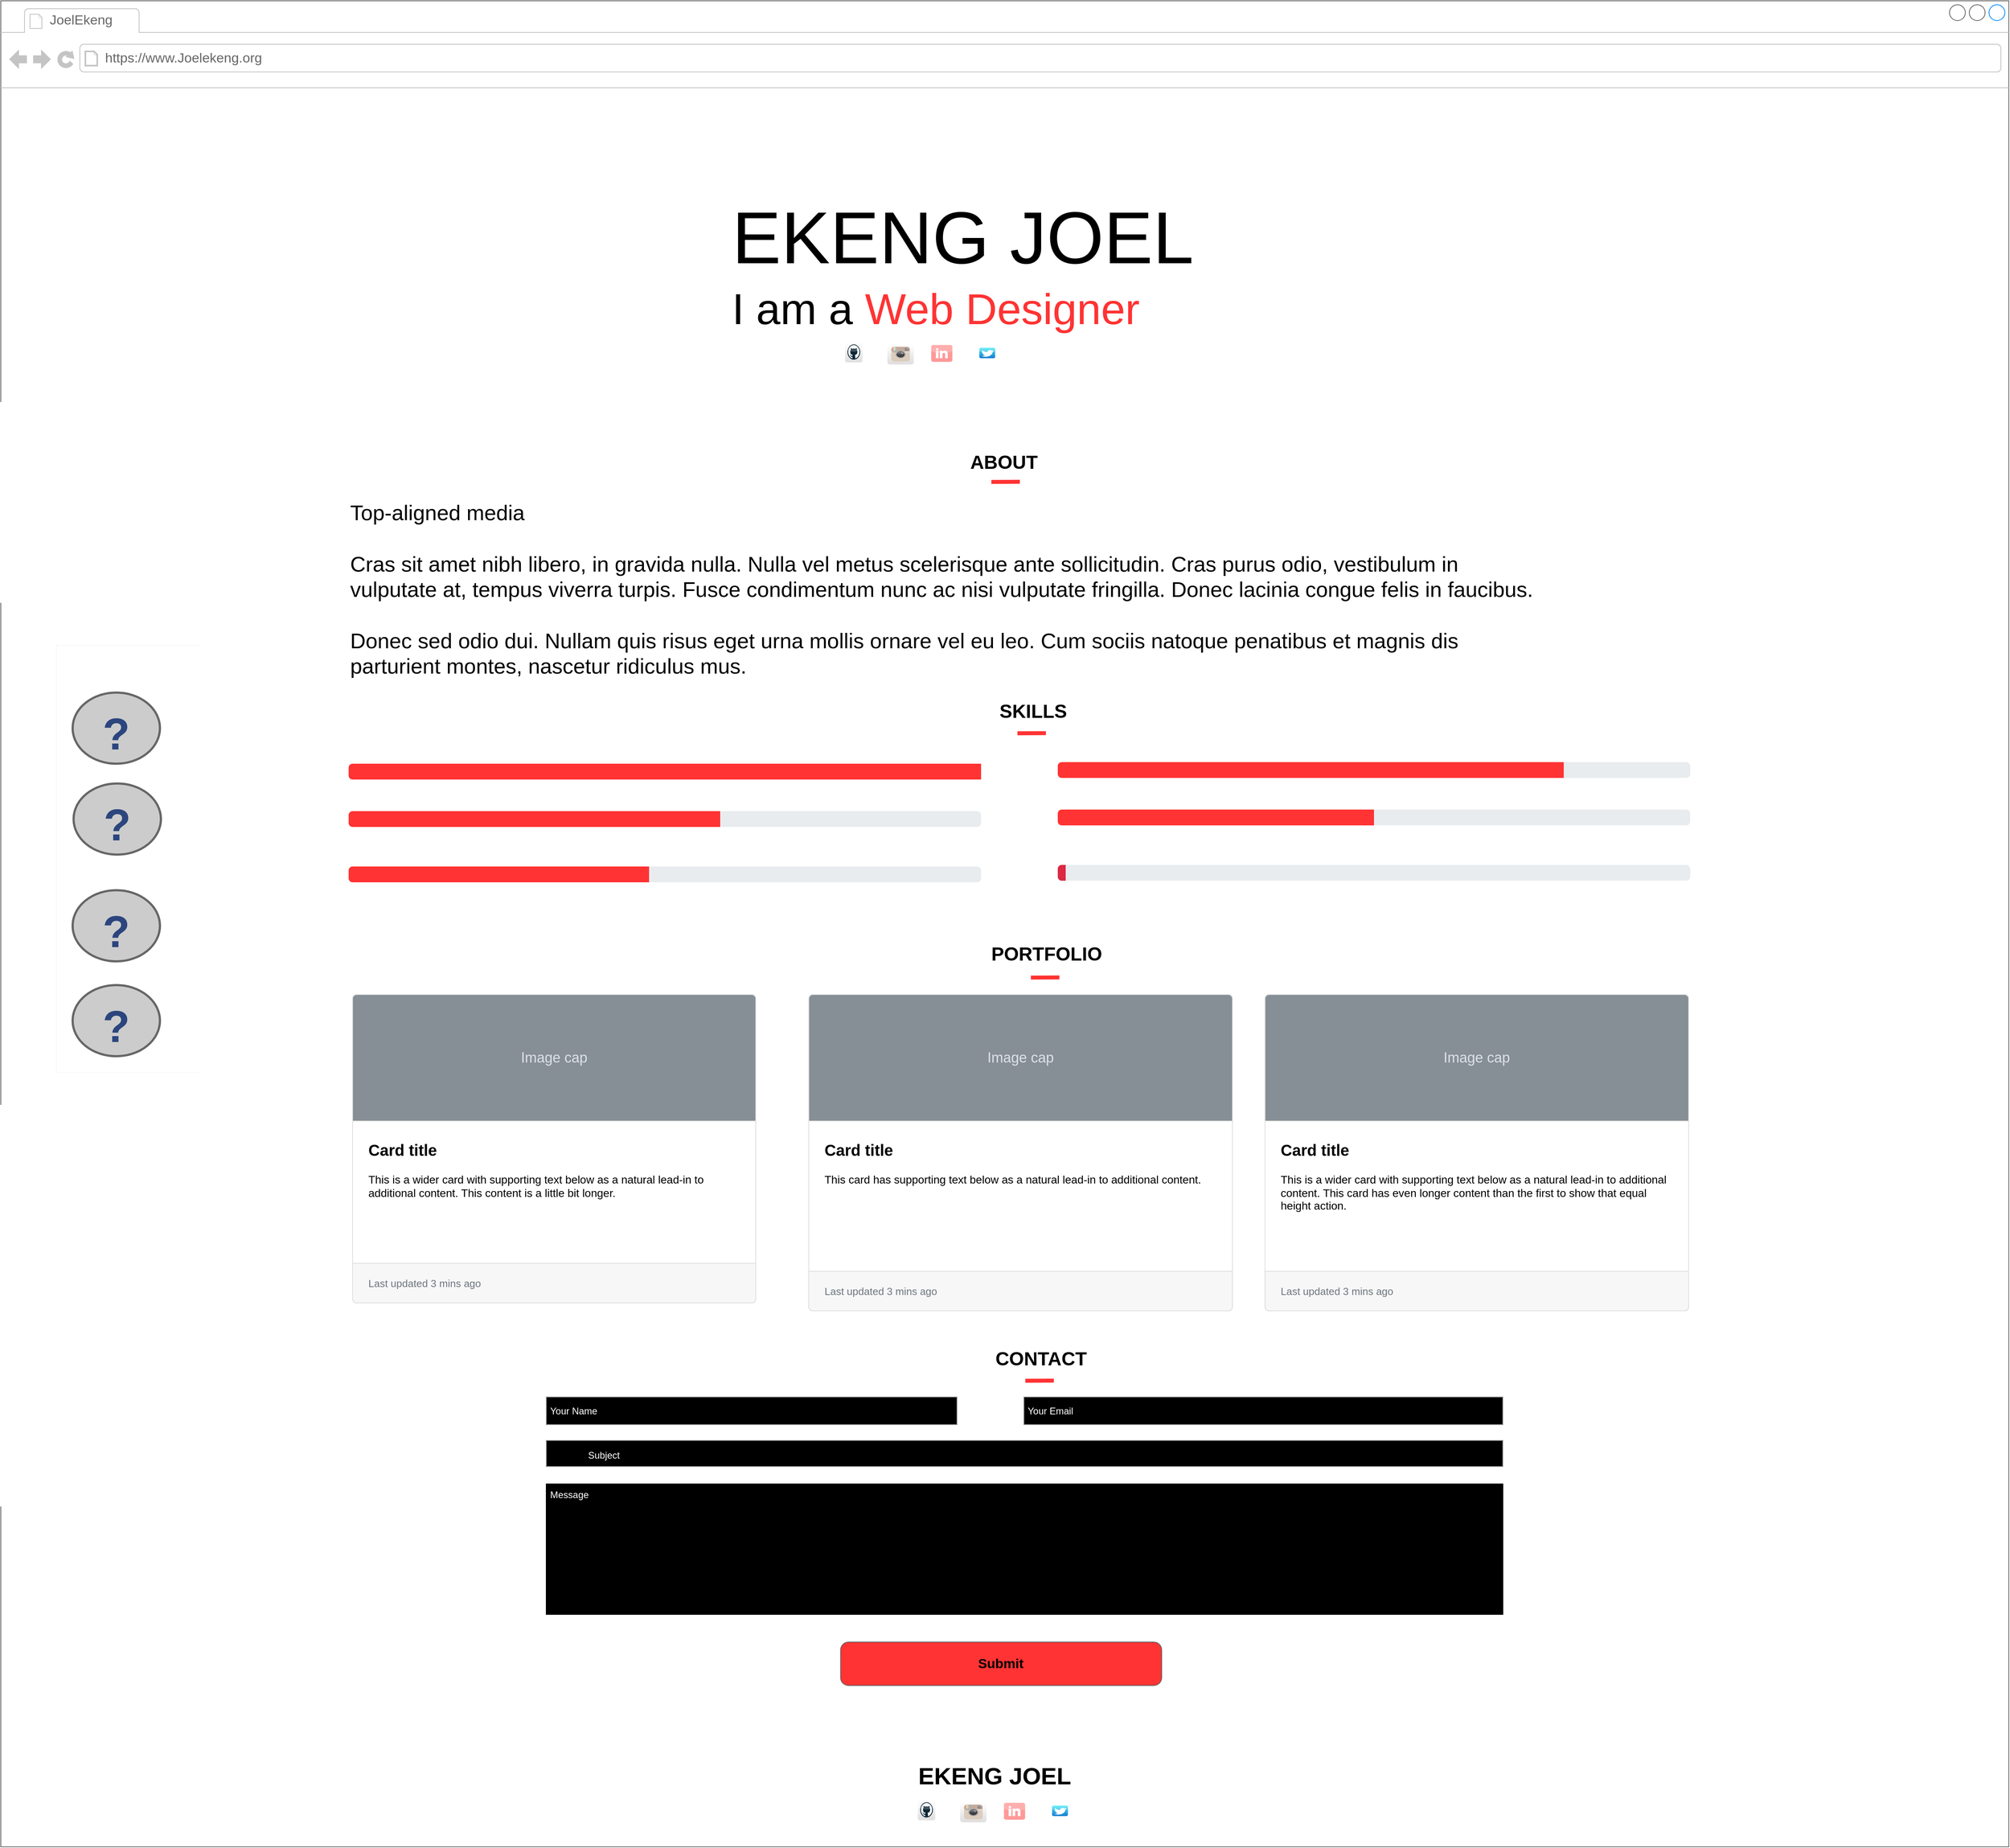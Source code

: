 <mxfile version="22.0.6" type="google">
  <diagram name="Page-1" id="DUGuRNqGc-olrx1Hr31M">
    <mxGraphModel grid="1" page="1" gridSize="10" guides="1" tooltips="1" connect="1" arrows="1" fold="1" pageScale="1" pageWidth="826" pageHeight="1169" math="0" shadow="0">
      <root>
        <mxCell id="0" />
        <mxCell id="1" parent="0" />
        <mxCell id="xPx_GB9aNfZapP-EF7P2-1" value="" style="strokeWidth=1;shadow=0;dashed=0;align=right;html=1;shape=mxgraph.mockup.containers.browserWindow;rSize=0;strokeColor=#666666;strokeColor2=#008cff;strokeColor3=#c4c4c4;mainText=,;recursiveResize=0;movable=0;resizable=0;rotatable=0;deletable=0;editable=0;locked=1;connectable=0;fontStyle=0;container=0;" vertex="1" parent="1">
          <mxGeometry x="-440" y="5" width="2540" height="2335" as="geometry" />
        </mxCell>
        <mxCell id="xPx_GB9aNfZapP-EF7P2-2" value="JoelEkeng" style="strokeWidth=1;shadow=0;dashed=0;align=center;html=1;shape=mxgraph.mockup.containers.anchor;fontSize=17;fontColor=#666666;align=left;whiteSpace=wrap;" vertex="1" parent="1">
          <mxGeometry x="-380" y="17" width="110" height="26" as="geometry" />
        </mxCell>
        <mxCell id="xPx_GB9aNfZapP-EF7P2-3" value="https://www.Joelekeng.org" style="strokeWidth=1;shadow=0;dashed=0;align=center;html=1;shape=mxgraph.mockup.containers.anchor;rSize=0;fontSize=17;fontColor=#666666;align=left;" vertex="1" parent="1">
          <mxGeometry x="-310" y="65" width="250" height="26" as="geometry" />
        </mxCell>
        <mxCell id="xPx_GB9aNfZapP-EF7P2-4" value="" style="strokeWidth=0;shadow=0;dashed=0;align=center;html=1;shape=mxgraph.mockup.containers.rrect;rSize=0;strokeColor=#666666;" vertex="1" parent="1">
          <mxGeometry x="-370" y="820" width="270" height="540" as="geometry" />
        </mxCell>
        <mxCell id="xPx_GB9aNfZapP-EF7P2-203" value="" style="verticalLabelPosition=bottom;shadow=0;dashed=0;align=center;html=1;verticalAlign=top;strokeWidth=1;shape=mxgraph.mockup.misc.help_icon;fontSize=16;" vertex="1" parent="xPx_GB9aNfZapP-EF7P2-4">
          <mxGeometry x="20.864" y="60" width="110.455" height="90" as="geometry" />
        </mxCell>
        <mxCell id="xPx_GB9aNfZapP-EF7P2-204" value="" style="verticalLabelPosition=bottom;shadow=0;dashed=0;align=center;html=1;verticalAlign=top;strokeWidth=1;shape=mxgraph.mockup.misc.help_icon;fontSize=16;" vertex="1" parent="xPx_GB9aNfZapP-EF7P2-4">
          <mxGeometry x="22.091" y="175" width="110.455" height="90" as="geometry" />
        </mxCell>
        <mxCell id="xPx_GB9aNfZapP-EF7P2-205" value="" style="verticalLabelPosition=bottom;shadow=0;dashed=0;align=center;html=1;verticalAlign=top;strokeWidth=1;shape=mxgraph.mockup.misc.help_icon;fontSize=16;" vertex="1" parent="xPx_GB9aNfZapP-EF7P2-4">
          <mxGeometry x="20.864" y="310" width="110.455" height="90" as="geometry" />
        </mxCell>
        <mxCell id="xPx_GB9aNfZapP-EF7P2-206" value="" style="verticalLabelPosition=bottom;shadow=0;dashed=0;align=center;html=1;verticalAlign=top;strokeWidth=1;shape=mxgraph.mockup.misc.help_icon;fontSize=16;" vertex="1" parent="xPx_GB9aNfZapP-EF7P2-4">
          <mxGeometry x="20.864" y="430" width="110.455" height="90" as="geometry" />
        </mxCell>
        <mxCell id="xPx_GB9aNfZapP-EF7P2-56" value="&lt;font size=&quot;1&quot; color=&quot;#000000&quot;&gt;&lt;b style=&quot;font-size: 30px;&quot;&gt;EKENG JOEL&lt;/b&gt;&lt;/font&gt;" style="strokeWidth=1;shadow=0;dashed=0;align=center;html=1;shape=mxgraph.mockup.forms.anchor;align=right;spacingRight=2;fontColor=#666666;" vertex="1" parent="1">
          <mxGeometry x="913" y="2241" width="4" height="18" as="geometry" />
        </mxCell>
        <mxCell id="xPx_GB9aNfZapP-EF7P2-84" value="" style="group" connectable="0" vertex="1" parent="1">
          <mxGeometry x="720" y="2280" width="270" height="29" as="geometry" />
        </mxCell>
        <mxCell id="xPx_GB9aNfZapP-EF7P2-41" value="" style="dashed=0;outlineConnect=0;html=1;align=center;labelPosition=center;verticalLabelPosition=bottom;verticalAlign=top;shape=mxgraph.webicons.twitter;fillColor=#49EAF7;gradientColor=#137BD0" vertex="1" parent="xPx_GB9aNfZapP-EF7P2-84">
          <mxGeometry x="169.759" y="7.91" width="20.05" height="13.182" as="geometry" />
        </mxCell>
        <mxCell id="xPx_GB9aNfZapP-EF7P2-40" value="" style="dashed=0;outlineConnect=0;html=1;align=center;labelPosition=center;verticalLabelPosition=bottom;verticalAlign=top;shape=mxgraph.webicons.instagram;gradientColor=#DFDEDE;movable=1;resizable=1;rotatable=1;deletable=1;editable=1;locked=0;connectable=1;" vertex="1" parent="xPx_GB9aNfZapP-EF7P2-84">
          <mxGeometry x="53.465" y="2.636" width="33.416" height="26.364" as="geometry" />
        </mxCell>
        <mxCell id="xPx_GB9aNfZapP-EF7P2-42" value="" style="dashed=0;outlineConnect=0;html=1;align=center;labelPosition=center;verticalLabelPosition=bottom;verticalAlign=top;shape=mxgraph.webicons.linkedin;fillColor=#FF9999;gradientColor=none;fontColor=#000000;" vertex="1" parent="xPx_GB9aNfZapP-EF7P2-84">
          <mxGeometry x="108.936" y="4.35" width="26.733" height="21.355" as="geometry" />
        </mxCell>
        <mxCell id="xPx_GB9aNfZapP-EF7P2-39" value="" style="dashed=0;outlineConnect=0;html=1;align=center;labelPosition=center;verticalLabelPosition=bottom;verticalAlign=top;shape=mxgraph.webicons.github;gradientColor=#DFDEDE" vertex="1" parent="xPx_GB9aNfZapP-EF7P2-84">
          <mxGeometry width="22.054" height="26.364" as="geometry" />
        </mxCell>
        <mxCell id="xPx_GB9aNfZapP-EF7P2-99" value="" style="group" connectable="0" vertex="1" parent="1">
          <mxGeometry x="646" y="519" width="376" height="95" as="geometry" />
        </mxCell>
        <mxCell id="xPx_GB9aNfZapP-EF7P2-100" value="&lt;span style=&quot;font-size: 24px;&quot;&gt;ABOUT&lt;/span&gt;" style="text;strokeColor=none;align=center;fillColor=none;html=1;verticalAlign=middle;whiteSpace=wrap;rounded=0;fontStyle=1" vertex="1" parent="xPx_GB9aNfZapP-EF7P2-99">
          <mxGeometry x="-5" y="27" width="376" height="85" as="geometry" />
        </mxCell>
        <mxCell id="xPx_GB9aNfZapP-EF7P2-101" value="" style="group" connectable="0" vertex="1" parent="xPx_GB9aNfZapP-EF7P2-99">
          <mxGeometry x="109.0" y="94" width="156.0" height="1" as="geometry" />
        </mxCell>
        <mxCell id="xPx_GB9aNfZapP-EF7P2-102" value="" style="endArrow=none;html=1;rounded=0;entryX=0.22;entryY=0.307;entryDx=0;entryDy=0;entryPerimeter=0;strokeWidth=5;fillColor=#f8cecc;strokeColor=#FF3333;" edge="1" parent="xPx_GB9aNfZapP-EF7P2-101">
          <mxGeometry width="50" height="50" relative="1" as="geometry">
            <mxPoint x="155.7" as="sourcePoint" />
            <mxPoint y="0.845" as="targetPoint" />
          </mxGeometry>
        </mxCell>
        <mxCell id="xPx_GB9aNfZapP-EF7P2-103" value="" style="endArrow=none;html=1;rounded=0;strokeWidth=6;strokeColor=#ffffff;" edge="1" parent="xPx_GB9aNfZapP-EF7P2-101">
          <mxGeometry width="50" height="50" relative="1" as="geometry">
            <mxPoint x="3.411e-13" y="1" as="sourcePoint" />
            <mxPoint x="58.0" y="1" as="targetPoint" />
          </mxGeometry>
        </mxCell>
        <mxCell id="xPx_GB9aNfZapP-EF7P2-104" value="" style="endArrow=none;html=1;rounded=0;strokeWidth=6;strokeColor=#FFFFFF;" edge="1" parent="xPx_GB9aNfZapP-EF7P2-101">
          <mxGeometry width="50" height="50" relative="1" as="geometry">
            <mxPoint x="94.0" as="sourcePoint" />
            <mxPoint x="156.0" as="targetPoint" />
          </mxGeometry>
        </mxCell>
        <mxCell id="xPx_GB9aNfZapP-EF7P2-105" value="" style="group" connectable="0" vertex="1" parent="1">
          <mxGeometry x="250" y="1771" width="1210" height="365" as="geometry" />
        </mxCell>
        <mxCell id="xPx_GB9aNfZapP-EF7P2-20" value="&lt;font color=&quot;#ffffff&quot;&gt;Message&lt;/font&gt;" style="strokeWidth=1;shadow=0;dashed=0;align=center;html=1;shape=mxgraph.mockup.forms.rrect;rSize=0;align=left;spacingLeft=3;verticalAlign=top;whiteSpace=wrap;fillColor=#000000;" vertex="1" parent="xPx_GB9aNfZapP-EF7P2-105">
          <mxGeometry y="110" width="1210" height="165" as="geometry" />
        </mxCell>
        <mxCell id="xPx_GB9aNfZapP-EF7P2-19" value="" style="strokeWidth=1;shadow=0;dashed=0;align=center;html=1;shape=mxgraph.mockup.forms.rrect;fillColor=#000000;rSize=0;fontColor=#666666;align=left;spacingLeft=3;strokeColor=#999999;movable=1;resizable=1;rotatable=1;deletable=1;editable=1;locked=0;connectable=1;" vertex="1" parent="xPx_GB9aNfZapP-EF7P2-105">
          <mxGeometry y="55" width="1210" height="33" as="geometry" />
        </mxCell>
        <mxCell id="xPx_GB9aNfZapP-EF7P2-21" value="&lt;font color=&quot;#ffffff&quot;&gt;Subject&lt;/font&gt;" style="strokeWidth=1;shadow=0;dashed=0;align=center;html=1;shape=mxgraph.mockup.forms.anchor;align=right;spacingRight=2;fontColor=#666666;" vertex="1" parent="xPx_GB9aNfZapP-EF7P2-105">
          <mxGeometry x="11.846" y="65" width="84.615" height="18" as="geometry" />
        </mxCell>
        <mxCell id="xPx_GB9aNfZapP-EF7P2-15" value="&lt;font color=&quot;#ffffff&quot;&gt;Your Email&lt;/font&gt;" style="strokeWidth=1;shadow=0;dashed=0;align=center;html=1;shape=mxgraph.mockup.forms.rrect;fillColor=#000000;rSize=0;fontColor=#666666;align=left;spacingLeft=3;strokeColor=#999999;" vertex="1" parent="xPx_GB9aNfZapP-EF7P2-105">
          <mxGeometry x="604.154" width="605.846" height="35" as="geometry" />
        </mxCell>
        <mxCell id="xPx_GB9aNfZapP-EF7P2-13" value="&lt;font color=&quot;#ffffff&quot;&gt;Your Name&lt;/font&gt;" style="strokeWidth=1;shadow=0;dashed=0;align=center;html=1;shape=mxgraph.mockup.forms.rrect;fillColor=#000000;rSize=0;fontColor=#666666;align=left;spacingLeft=3;strokeColor=#999999;" vertex="1" parent="xPx_GB9aNfZapP-EF7P2-105">
          <mxGeometry width="519.538" height="35" as="geometry" />
        </mxCell>
        <mxCell id="xPx_GB9aNfZapP-EF7P2-43" value="Submit" style="strokeWidth=1;shadow=0;dashed=0;align=center;html=1;shape=mxgraph.mockup.buttons.button;strokeColor=#666666;fontColor=#000000;mainText=;buttonStyle=round;fontSize=17;fontStyle=1;fillColor=#FF3333;whiteSpace=wrap;" vertex="1" parent="xPx_GB9aNfZapP-EF7P2-105">
          <mxGeometry x="372.308" y="310" width="406.154" height="55" as="geometry" />
        </mxCell>
        <mxCell id="xPx_GB9aNfZapP-EF7P2-186" value="" style="group" connectable="0" vertex="1" parent="1">
          <mxGeometry y="970" width="800" height="150" as="geometry" />
        </mxCell>
        <mxCell id="xPx_GB9aNfZapP-EF7P2-174" value="" style="html=1;shadow=0;dashed=0;shape=mxgraph.bootstrap.rrect;rSize=5;fillColor=#E9ECEF;strokeColor=none;fontSize=16;" vertex="1" parent="xPx_GB9aNfZapP-EF7P2-186">
          <mxGeometry y="60" width="800" height="20" as="geometry" />
        </mxCell>
        <mxCell id="xPx_GB9aNfZapP-EF7P2-175" value="" style="html=1;shadow=0;dashed=0;shape=mxgraph.bootstrap.leftButton;rSize=5;fillColor=#FF3333;strokeColor=none;resizeHeight=1;fontSize=16;" vertex="1" parent="xPx_GB9aNfZapP-EF7P2-174">
          <mxGeometry width="470" height="20" relative="1" as="geometry" />
        </mxCell>
        <mxCell id="xPx_GB9aNfZapP-EF7P2-184" value="" style="html=1;shadow=0;dashed=0;shape=mxgraph.bootstrap.rrect;rSize=5;fillColor=#E9ECEF;strokeColor=none;fontSize=16;" vertex="1" parent="xPx_GB9aNfZapP-EF7P2-186">
          <mxGeometry width="800" height="20" as="geometry" />
        </mxCell>
        <mxCell id="xPx_GB9aNfZapP-EF7P2-185" value="" style="html=1;shadow=0;dashed=0;shape=mxgraph.bootstrap.leftButton;rSize=5;fillColor=#FF3333;strokeColor=none;resizeHeight=1;fontSize=16;" vertex="1" parent="xPx_GB9aNfZapP-EF7P2-184">
          <mxGeometry width="800" height="20" relative="1" as="geometry" />
        </mxCell>
        <mxCell id="xPx_GB9aNfZapP-EF7P2-176" value="" style="html=1;shadow=0;dashed=0;shape=mxgraph.bootstrap.rrect;rSize=5;fillColor=#E9ECEF;strokeColor=none;fontSize=16;" vertex="1" parent="xPx_GB9aNfZapP-EF7P2-186">
          <mxGeometry y="130" width="800" height="20" as="geometry" />
        </mxCell>
        <mxCell id="xPx_GB9aNfZapP-EF7P2-177" value="" style="html=1;shadow=0;dashed=0;shape=mxgraph.bootstrap.leftButton;rSize=5;fillColor=#FF3333;strokeColor=none;resizeHeight=1;fontSize=16;" vertex="1" parent="xPx_GB9aNfZapP-EF7P2-176">
          <mxGeometry width="380" height="20" relative="1" as="geometry">
            <mxPoint as="offset" />
          </mxGeometry>
        </mxCell>
        <mxCell id="xPx_GB9aNfZapP-EF7P2-187" value="" style="group" connectable="0" vertex="1" parent="1">
          <mxGeometry x="897" y="968" width="806" height="150" as="geometry" />
        </mxCell>
        <mxCell id="xPx_GB9aNfZapP-EF7P2-188" value="" style="html=1;shadow=0;dashed=0;shape=mxgraph.bootstrap.rrect;rSize=5;fillColor=#E9ECEF;strokeColor=none;fontSize=16;" vertex="1" parent="xPx_GB9aNfZapP-EF7P2-187">
          <mxGeometry y="60" width="800" height="20" as="geometry" />
        </mxCell>
        <mxCell id="xPx_GB9aNfZapP-EF7P2-189" value="" style="html=1;shadow=0;dashed=0;shape=mxgraph.bootstrap.leftButton;rSize=5;fillColor=#FF3333;strokeColor=none;resizeHeight=1;fontSize=16;" vertex="1" parent="xPx_GB9aNfZapP-EF7P2-188">
          <mxGeometry width="400" height="20" relative="1" as="geometry" />
        </mxCell>
        <mxCell id="xPx_GB9aNfZapP-EF7P2-190" value="" style="html=1;shadow=0;dashed=0;shape=mxgraph.bootstrap.rrect;rSize=5;fillColor=#E9ECEF;strokeColor=none;fontSize=16;" vertex="1" parent="xPx_GB9aNfZapP-EF7P2-187">
          <mxGeometry width="800" height="20" as="geometry" />
        </mxCell>
        <mxCell id="xPx_GB9aNfZapP-EF7P2-191" value="" style="html=1;shadow=0;dashed=0;shape=mxgraph.bootstrap.leftButton;rSize=5;fillColor=#FF3333;strokeColor=none;resizeHeight=1;fontSize=16;" vertex="1" parent="xPx_GB9aNfZapP-EF7P2-190">
          <mxGeometry width="640" height="20" relative="1" as="geometry" />
        </mxCell>
        <mxCell id="xPx_GB9aNfZapP-EF7P2-192" value="" style="html=1;shadow=0;dashed=0;shape=mxgraph.bootstrap.rrect;rSize=5;fillColor=#E9ECEF;strokeColor=none;fontSize=16;" vertex="1" parent="xPx_GB9aNfZapP-EF7P2-187">
          <mxGeometry y="130" width="800" height="20" as="geometry" />
        </mxCell>
        <mxCell id="xPx_GB9aNfZapP-EF7P2-193" value="" style="html=1;shadow=0;dashed=0;shape=mxgraph.bootstrap.leftButton;rSize=5;fillColor=#DB2843;strokeColor=none;resizeHeight=1;fontSize=16;" vertex="1" parent="xPx_GB9aNfZapP-EF7P2-192">
          <mxGeometry width="10" height="20" relative="1" as="geometry">
            <mxPoint as="offset" />
          </mxGeometry>
        </mxCell>
        <mxCell id="xPx_GB9aNfZapP-EF7P2-194" value="" style="group" connectable="0" vertex="1" parent="1">
          <mxGeometry x="715" y="1262" width="980" height="400" as="geometry" />
        </mxCell>
        <mxCell id="xPx_GB9aNfZapP-EF7P2-195" value="" style="group" connectable="0" vertex="1" parent="xPx_GB9aNfZapP-EF7P2-194">
          <mxGeometry x="-280" width="1260" height="400" as="geometry" />
        </mxCell>
        <mxCell id="xPx_GB9aNfZapP-EF7P2-196" value="" style="group" connectable="0" vertex="1" parent="xPx_GB9aNfZapP-EF7P2-195">
          <mxGeometry width="1260" height="400" as="geometry" />
        </mxCell>
        <mxCell id="xPx_GB9aNfZapP-EF7P2-197" value="" style="group" connectable="0" vertex="1" parent="xPx_GB9aNfZapP-EF7P2-196">
          <mxGeometry x="-430" width="1690" height="400" as="geometry" />
        </mxCell>
        <mxCell id="xPx_GB9aNfZapP-EF7P2-149" value="&lt;b&gt;&lt;font style=&quot;font-size: 20px&quot;&gt;Card title&lt;/font&gt;&lt;/b&gt;&lt;br&gt;&lt;br&gt;This is a wider card with supporting text below as a natural lead-in to additional content. This content is a little bit longer." style="html=1;shadow=0;dashed=0;shape=mxgraph.bootstrap.rrect;rSize=5;strokeColor=#DFDFDF;html=1;whiteSpace=wrap;fillColor=#ffffff;fontColor=#000000;verticalAlign=top;align=left;spacing=20;spacingBottom=0;fontSize=14;spacingTop=160;" vertex="1" parent="xPx_GB9aNfZapP-EF7P2-197">
          <mxGeometry width="510" height="390" relative="1" as="geometry">
            <mxPoint as="offset" />
          </mxGeometry>
        </mxCell>
        <mxCell id="xPx_GB9aNfZapP-EF7P2-150" value="Image cap" style="html=1;shadow=0;dashed=0;shape=mxgraph.bootstrap.topButton;rSize=5;perimeter=none;whiteSpace=wrap;fillColor=#868E96;strokeColor=#DFDFDF;fontColor=#DEE2E6;resizeWidth=1;fontSize=18;" vertex="1" parent="xPx_GB9aNfZapP-EF7P2-149">
          <mxGeometry width="510.0" height="160" relative="1" as="geometry" />
        </mxCell>
        <mxCell id="xPx_GB9aNfZapP-EF7P2-151" value="Last updated 3 mins ago" style="html=1;shadow=0;dashed=0;shape=mxgraph.bootstrap.bottomButton;rSize=5;perimeter=none;whiteSpace=wrap;fillColor=#F7F7F7;strokeColor=#DFDFDF;fontColor=#6C767D;resizeWidth=1;fontSize=13;align=left;spacing=20;" vertex="1" parent="xPx_GB9aNfZapP-EF7P2-149">
          <mxGeometry y="1" width="510.0" height="50" relative="1" as="geometry">
            <mxPoint y="-50" as="offset" />
          </mxGeometry>
        </mxCell>
        <mxCell id="xPx_GB9aNfZapP-EF7P2-152" value="&lt;b&gt;&lt;font style=&quot;font-size: 20px&quot;&gt;Card title&lt;/font&gt;&lt;/b&gt;&lt;br&gt;&lt;br&gt;This card has supporting text below as a natural lead-in to additional content." style="html=1;shadow=0;dashed=0;shape=mxgraph.bootstrap.rrect;rSize=5;strokeColor=#DFDFDF;html=1;whiteSpace=wrap;fillColor=#ffffff;fontColor=#000000;verticalAlign=top;align=left;spacing=20;spacingBottom=0;fontSize=14;spacingTop=160;" vertex="1" parent="xPx_GB9aNfZapP-EF7P2-197">
          <mxGeometry x="577.073" width="535.854" height="400" as="geometry" />
        </mxCell>
        <mxCell id="xPx_GB9aNfZapP-EF7P2-153" value="Image cap" style="html=1;shadow=0;dashed=0;shape=mxgraph.bootstrap.topButton;rSize=5;perimeter=none;whiteSpace=wrap;fillColor=#868E96;strokeColor=#DFDFDF;fontColor=#DEE2E6;resizeWidth=1;fontSize=18;" vertex="1" parent="xPx_GB9aNfZapP-EF7P2-152">
          <mxGeometry width="535.854" height="160" relative="1" as="geometry" />
        </mxCell>
        <mxCell id="xPx_GB9aNfZapP-EF7P2-154" value="Last updated 3 mins ago" style="html=1;shadow=0;dashed=0;shape=mxgraph.bootstrap.bottomButton;rSize=5;perimeter=none;whiteSpace=wrap;fillColor=#F7F7F7;strokeColor=#DFDFDF;fontColor=#6C767D;resizeWidth=1;fontSize=13;align=left;spacing=20;" vertex="1" parent="xPx_GB9aNfZapP-EF7P2-152">
          <mxGeometry y="1" width="535.854" height="50" relative="1" as="geometry">
            <mxPoint y="-50" as="offset" />
          </mxGeometry>
        </mxCell>
        <mxCell id="xPx_GB9aNfZapP-EF7P2-155" value="&lt;b&gt;&lt;font style=&quot;font-size: 20px&quot;&gt;Card title&lt;/font&gt;&lt;/b&gt;&lt;br&gt;&lt;br&gt;This is a wider card with supporting text below as a natural lead-in to additional content. This card has even longer content than the first to show that equal height action." style="html=1;shadow=0;dashed=0;shape=mxgraph.bootstrap.rrect;rSize=5;strokeColor=#DFDFDF;html=1;whiteSpace=wrap;fillColor=#ffffff;fontColor=#000000;verticalAlign=top;align=left;spacing=20;spacingBottom=0;fontSize=14;spacingTop=160;" vertex="1" parent="xPx_GB9aNfZapP-EF7P2-197">
          <mxGeometry x="1154.146" width="535.854" height="400" as="geometry" />
        </mxCell>
        <mxCell id="xPx_GB9aNfZapP-EF7P2-156" value="Image cap" style="html=1;shadow=0;dashed=0;shape=mxgraph.bootstrap.topButton;rSize=5;perimeter=none;whiteSpace=wrap;fillColor=#868E96;strokeColor=#DFDFDF;fontColor=#DEE2E6;resizeWidth=1;fontSize=18;" vertex="1" parent="xPx_GB9aNfZapP-EF7P2-155">
          <mxGeometry width="535.854" height="160" relative="1" as="geometry" />
        </mxCell>
        <mxCell id="xPx_GB9aNfZapP-EF7P2-157" value="Last updated 3 mins ago" style="html=1;shadow=0;dashed=0;shape=mxgraph.bootstrap.bottomButton;rSize=5;perimeter=none;whiteSpace=wrap;fillColor=#F7F7F7;strokeColor=#DFDFDF;fontColor=#6C767D;resizeWidth=1;fontSize=13;align=left;spacing=20;" vertex="1" parent="xPx_GB9aNfZapP-EF7P2-155">
          <mxGeometry y="1" width="535.854" height="50" relative="1" as="geometry">
            <mxPoint y="-50" as="offset" />
          </mxGeometry>
        </mxCell>
        <mxCell id="xPx_GB9aNfZapP-EF7P2-199" value="&lt;font style=&quot;font-size: 27px;&quot;&gt;&lt;font style=&quot;font-size: 27px;&quot;&gt;Top-aligned media&lt;/font&gt;&lt;br&gt;&lt;br&gt;Cras sit amet nibh libero, in gravida nulla. Nulla vel metus scelerisque ante sollicitudin. Cras purus odio, vestibulum in vulputate at, tempus viverra turpis. Fusce condimentum nunc ac nisi vulputate fringilla. Donec lacinia congue felis in faucibus.&lt;br&gt;&lt;br&gt;Donec sed odio dui. Nullam quis risus eget urna mollis ornare vel eu leo. Cum sociis natoque penatibus et magnis dis parturient montes, nascetur ridiculus mus.&lt;/font&gt;" style="strokeColor=none;fillColor=none;fontColor=#000000;perimeter=none;whiteSpace=wrap;resizeWidth=1;align=left;spacing=2;fontSize=14;verticalAlign=top;html=1;" vertex="1" parent="1">
          <mxGeometry y="630" width="1500" height="310" as="geometry" />
        </mxCell>
        <mxCell id="xPx_GB9aNfZapP-EF7P2-200" value="&lt;font color=&quot;#000000&quot; style=&quot;font-size: 93px;&quot;&gt;EKENG JOEL&lt;br style=&quot;&quot;&gt;&lt;/font&gt;&lt;font style=&quot;font-size: 55px;&quot;&gt;&lt;font color=&quot;#000000&quot;&gt;I am a&lt;/font&gt; &lt;font color=&quot;#ff3333&quot;&gt;Web Designer&lt;/font&gt;&lt;/font&gt;" style="html=1;shadow=0;dashed=0;shape=mxgraph.bootstrap.rrect;rSize=5;strokeColor=none;html=1;whiteSpace=wrap;fillColor=none;fontColor=#474E4F;align=left;spacing=15;fontSize=14;verticalAlign=top;spacingTop=40;strokeWidth=0;" vertex="1" parent="1">
          <mxGeometry x="470" y="190" width="1120" height="300" as="geometry" />
        </mxCell>
        <mxCell id="xPx_GB9aNfZapP-EF7P2-201" value="" style="shape=line;html=1;shadow=0;dashed=0;strokeColor=none;gradientColor=inherit;fontColor=inherit;fillColor=none;rSize=5;perimeter=none;whiteSpace=wrap;resizeHeight=1;fontSize=14;align=left;spacing=2;labelPosition=center;verticalLabelPosition=bottom;verticalAlign=top;spacingTop=10;strokeWidth=0;" vertex="1" parent="xPx_GB9aNfZapP-EF7P2-200">
          <mxGeometry width="40" height="10" relative="1" as="geometry">
            <mxPoint x="15" y="150" as="offset" />
          </mxGeometry>
        </mxCell>
        <mxCell id="xPx_GB9aNfZapP-EF7P2-227" value="" style="group" connectable="0" vertex="1" parent="1">
          <mxGeometry x="679" y="837" width="376" height="95" as="geometry" />
        </mxCell>
        <mxCell id="xPx_GB9aNfZapP-EF7P2-228" value="&lt;span style=&quot;font-size: 24px;&quot;&gt;SKILLS&lt;/span&gt;" style="text;strokeColor=none;align=center;fillColor=none;html=1;verticalAlign=middle;whiteSpace=wrap;rounded=0;fontStyle=1" vertex="1" parent="xPx_GB9aNfZapP-EF7P2-227">
          <mxGeometry x="-1" y="24" width="376" height="85" as="geometry" />
        </mxCell>
        <mxCell id="xPx_GB9aNfZapP-EF7P2-229" value="" style="group" connectable="0" vertex="1" parent="xPx_GB9aNfZapP-EF7P2-227">
          <mxGeometry x="109.0" y="94" width="156.0" height="1" as="geometry" />
        </mxCell>
        <mxCell id="xPx_GB9aNfZapP-EF7P2-230" value="" style="endArrow=none;html=1;rounded=0;entryX=0.22;entryY=0.307;entryDx=0;entryDy=0;entryPerimeter=0;strokeWidth=5;fillColor=#f8cecc;strokeColor=#FF3333;" edge="1" parent="xPx_GB9aNfZapP-EF7P2-229">
          <mxGeometry width="50" height="50" relative="1" as="geometry">
            <mxPoint x="155.7" as="sourcePoint" />
            <mxPoint y="0.845" as="targetPoint" />
          </mxGeometry>
        </mxCell>
        <mxCell id="xPx_GB9aNfZapP-EF7P2-231" value="" style="endArrow=none;html=1;rounded=0;strokeWidth=6;strokeColor=#ffffff;" edge="1" parent="xPx_GB9aNfZapP-EF7P2-229">
          <mxGeometry width="50" height="50" relative="1" as="geometry">
            <mxPoint x="3.411e-13" y="1" as="sourcePoint" />
            <mxPoint x="58.0" y="1" as="targetPoint" />
          </mxGeometry>
        </mxCell>
        <mxCell id="xPx_GB9aNfZapP-EF7P2-232" value="" style="endArrow=none;html=1;rounded=0;strokeWidth=6;strokeColor=#FFFFFF;" edge="1" parent="xPx_GB9aNfZapP-EF7P2-229">
          <mxGeometry width="50" height="50" relative="1" as="geometry">
            <mxPoint x="94.0" as="sourcePoint" />
            <mxPoint x="156.0" as="targetPoint" />
          </mxGeometry>
        </mxCell>
        <mxCell id="xPx_GB9aNfZapP-EF7P2-233" value="" style="group" connectable="0" vertex="1" parent="1">
          <mxGeometry x="696" y="1146" width="376" height="95" as="geometry" />
        </mxCell>
        <mxCell id="xPx_GB9aNfZapP-EF7P2-234" value="&lt;span style=&quot;font-size: 24px;&quot;&gt;PORTFOLIO&lt;/span&gt;" style="text;strokeColor=none;align=center;fillColor=none;html=1;verticalAlign=middle;whiteSpace=wrap;rounded=0;fontStyle=1" vertex="1" parent="xPx_GB9aNfZapP-EF7P2-233">
          <mxGeometry x="-1" y="22" width="376" height="85" as="geometry" />
        </mxCell>
        <mxCell id="xPx_GB9aNfZapP-EF7P2-235" value="" style="group" connectable="0" vertex="1" parent="xPx_GB9aNfZapP-EF7P2-233">
          <mxGeometry x="109.0" y="94" width="156.0" height="1" as="geometry" />
        </mxCell>
        <mxCell id="xPx_GB9aNfZapP-EF7P2-236" value="" style="endArrow=none;html=1;rounded=0;entryX=0.22;entryY=0.307;entryDx=0;entryDy=0;entryPerimeter=0;strokeWidth=5;fillColor=#f8cecc;strokeColor=#FF3333;" edge="1" parent="xPx_GB9aNfZapP-EF7P2-235">
          <mxGeometry width="50" height="50" relative="1" as="geometry">
            <mxPoint x="155.7" as="sourcePoint" />
            <mxPoint y="0.845" as="targetPoint" />
          </mxGeometry>
        </mxCell>
        <mxCell id="xPx_GB9aNfZapP-EF7P2-237" value="" style="endArrow=none;html=1;rounded=0;strokeWidth=6;strokeColor=#ffffff;" edge="1" parent="xPx_GB9aNfZapP-EF7P2-235">
          <mxGeometry width="50" height="50" relative="1" as="geometry">
            <mxPoint x="3.411e-13" y="1" as="sourcePoint" />
            <mxPoint x="58.0" y="1" as="targetPoint" />
          </mxGeometry>
        </mxCell>
        <mxCell id="xPx_GB9aNfZapP-EF7P2-238" value="" style="endArrow=none;html=1;rounded=0;strokeWidth=6;strokeColor=#FFFFFF;" edge="1" parent="xPx_GB9aNfZapP-EF7P2-235">
          <mxGeometry width="50" height="50" relative="1" as="geometry">
            <mxPoint x="94.0" as="sourcePoint" />
            <mxPoint x="156.0" as="targetPoint" />
          </mxGeometry>
        </mxCell>
        <mxCell id="xPx_GB9aNfZapP-EF7P2-239" value="" style="group" connectable="0" vertex="1" parent="1">
          <mxGeometry x="689" y="1656" width="376" height="95" as="geometry" />
        </mxCell>
        <mxCell id="xPx_GB9aNfZapP-EF7P2-240" value="&lt;span style=&quot;font-size: 24px;&quot;&gt;CONTACT&lt;/span&gt;" style="text;strokeColor=none;align=center;fillColor=none;html=1;verticalAlign=middle;whiteSpace=wrap;rounded=0;fontStyle=1" vertex="1" parent="xPx_GB9aNfZapP-EF7P2-239">
          <mxGeometry x="-1" y="24" width="376" height="85" as="geometry" />
        </mxCell>
        <mxCell id="xPx_GB9aNfZapP-EF7P2-241" value="" style="group" connectable="0" vertex="1" parent="xPx_GB9aNfZapP-EF7P2-239">
          <mxGeometry x="109.0" y="94" width="156.0" height="1" as="geometry" />
        </mxCell>
        <mxCell id="xPx_GB9aNfZapP-EF7P2-242" value="" style="endArrow=none;html=1;rounded=0;entryX=0.22;entryY=0.307;entryDx=0;entryDy=0;entryPerimeter=0;strokeWidth=5;fillColor=#f8cecc;strokeColor=#FF3333;" edge="1" parent="xPx_GB9aNfZapP-EF7P2-241">
          <mxGeometry width="50" height="50" relative="1" as="geometry">
            <mxPoint x="155.7" as="sourcePoint" />
            <mxPoint y="0.845" as="targetPoint" />
          </mxGeometry>
        </mxCell>
        <mxCell id="xPx_GB9aNfZapP-EF7P2-243" value="" style="endArrow=none;html=1;rounded=0;strokeWidth=6;strokeColor=#ffffff;" edge="1" parent="xPx_GB9aNfZapP-EF7P2-241">
          <mxGeometry width="50" height="50" relative="1" as="geometry">
            <mxPoint x="3.411e-13" y="1" as="sourcePoint" />
            <mxPoint x="58.0" y="1" as="targetPoint" />
          </mxGeometry>
        </mxCell>
        <mxCell id="xPx_GB9aNfZapP-EF7P2-244" value="" style="endArrow=none;html=1;rounded=0;strokeWidth=6;strokeColor=#FFFFFF;" edge="1" parent="xPx_GB9aNfZapP-EF7P2-241">
          <mxGeometry width="50" height="50" relative="1" as="geometry">
            <mxPoint x="94.0" as="sourcePoint" />
            <mxPoint x="156.0" as="targetPoint" />
          </mxGeometry>
        </mxCell>
        <mxCell id="xPx_GB9aNfZapP-EF7P2-245" value="" style="group" connectable="0" vertex="1" parent="1">
          <mxGeometry x="628" y="436" width="270" height="29" as="geometry" />
        </mxCell>
        <mxCell id="xPx_GB9aNfZapP-EF7P2-246" value="" style="dashed=0;outlineConnect=0;html=1;align=center;labelPosition=center;verticalLabelPosition=bottom;verticalAlign=top;shape=mxgraph.webicons.twitter;fillColor=#49EAF7;gradientColor=#137BD0" vertex="1" parent="xPx_GB9aNfZapP-EF7P2-245">
          <mxGeometry x="169.759" y="7.91" width="20.05" height="13.182" as="geometry" />
        </mxCell>
        <mxCell id="xPx_GB9aNfZapP-EF7P2-247" value="" style="dashed=0;outlineConnect=0;html=1;align=center;labelPosition=center;verticalLabelPosition=bottom;verticalAlign=top;shape=mxgraph.webicons.instagram;gradientColor=#DFDEDE;movable=1;resizable=1;rotatable=1;deletable=1;editable=1;locked=0;connectable=1;" vertex="1" parent="xPx_GB9aNfZapP-EF7P2-245">
          <mxGeometry x="53.465" y="2.636" width="33.416" height="26.364" as="geometry" />
        </mxCell>
        <mxCell id="xPx_GB9aNfZapP-EF7P2-248" value="" style="dashed=0;outlineConnect=0;html=1;align=center;labelPosition=center;verticalLabelPosition=bottom;verticalAlign=top;shape=mxgraph.webicons.linkedin;fillColor=#FF9999;gradientColor=none;fontColor=#000000;" vertex="1" parent="xPx_GB9aNfZapP-EF7P2-245">
          <mxGeometry x="108.936" y="4.35" width="26.733" height="21.355" as="geometry" />
        </mxCell>
        <mxCell id="xPx_GB9aNfZapP-EF7P2-249" value="" style="dashed=0;outlineConnect=0;html=1;align=center;labelPosition=center;verticalLabelPosition=bottom;verticalAlign=top;shape=mxgraph.webicons.github;gradientColor=#DFDEDE" vertex="1" parent="xPx_GB9aNfZapP-EF7P2-245">
          <mxGeometry width="22.054" height="26.364" as="geometry" />
        </mxCell>
      </root>
    </mxGraphModel>
  </diagram>
</mxfile>
